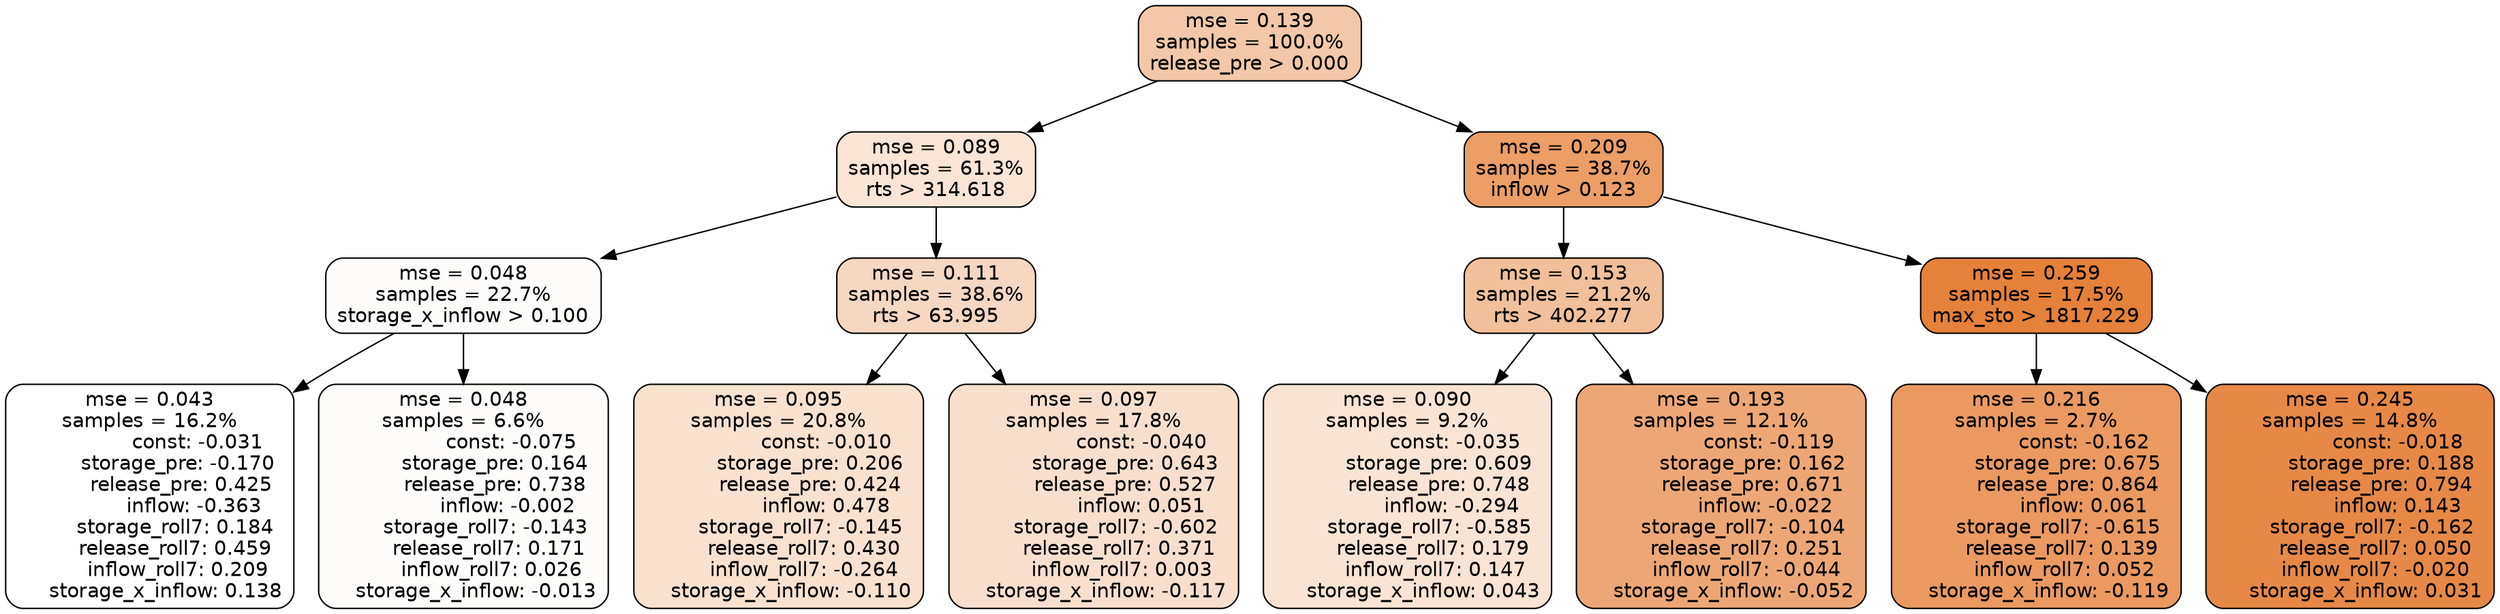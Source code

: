 digraph tree {
node [shape=rectangle, style="filled, rounded", color="black", fontname=helvetica] ;
edge [fontname=helvetica] ;
	"0" [label="mse = 0.139
samples = 100.0%
release_pre > 0.000", fillcolor="#f3c7a7"]
	"1" [label="mse = 0.089
samples = 61.3%
rts > 314.618", fillcolor="#f9e4d5"]
	"8" [label="mse = 0.209
samples = 38.7%
inflow > 0.123", fillcolor="#eb9e66"]
	"5" [label="mse = 0.048
samples = 22.7%
storage_x_inflow > 0.100", fillcolor="#fefcfb"]
	"2" [label="mse = 0.111
samples = 38.6%
rts > 63.995", fillcolor="#f6d7c1"]
	"9" [label="mse = 0.153
samples = 21.2%
rts > 402.277", fillcolor="#f1bf9a"]
	"12" [label="mse = 0.259
samples = 17.5%
max_sto > 1817.229", fillcolor="#e58139"]
	"6" [label="mse = 0.043
samples = 16.2%
               const: -0.031
         storage_pre: -0.170
          release_pre: 0.425
              inflow: -0.363
        storage_roll7: 0.184
        release_roll7: 0.459
         inflow_roll7: 0.209
     storage_x_inflow: 0.138", fillcolor="#ffffff"]
	"7" [label="mse = 0.048
samples = 6.6%
               const: -0.075
          storage_pre: 0.164
          release_pre: 0.738
              inflow: -0.002
       storage_roll7: -0.143
        release_roll7: 0.171
         inflow_roll7: 0.026
    storage_x_inflow: -0.013", fillcolor="#fefcfb"]
	"3" [label="mse = 0.095
samples = 20.8%
               const: -0.010
          storage_pre: 0.206
          release_pre: 0.424
               inflow: 0.478
       storage_roll7: -0.145
        release_roll7: 0.430
        inflow_roll7: -0.264
    storage_x_inflow: -0.110", fillcolor="#f8e1cf"]
	"4" [label="mse = 0.097
samples = 17.8%
               const: -0.040
          storage_pre: 0.643
          release_pre: 0.527
               inflow: 0.051
       storage_roll7: -0.602
        release_roll7: 0.371
         inflow_roll7: 0.003
    storage_x_inflow: -0.117", fillcolor="#f8dfcd"]
	"11" [label="mse = 0.090
samples = 9.2%
               const: -0.035
          storage_pre: 0.609
          release_pre: 0.748
              inflow: -0.294
       storage_roll7: -0.585
        release_roll7: 0.179
         inflow_roll7: 0.147
     storage_x_inflow: 0.043", fillcolor="#f9e3d4"]
	"10" [label="mse = 0.193
samples = 12.1%
               const: -0.119
          storage_pre: 0.162
          release_pre: 0.671
              inflow: -0.022
       storage_roll7: -0.104
        release_roll7: 0.251
        inflow_roll7: -0.044
    storage_x_inflow: -0.052", fillcolor="#eda776"]
	"14" [label="mse = 0.216
samples = 2.7%
               const: -0.162
          storage_pre: 0.675
          release_pre: 0.864
               inflow: 0.061
       storage_roll7: -0.615
        release_roll7: 0.139
         inflow_roll7: 0.052
    storage_x_inflow: -0.119", fillcolor="#ea9a60"]
	"13" [label="mse = 0.245
samples = 14.8%
               const: -0.018
          storage_pre: 0.188
          release_pre: 0.794
               inflow: 0.143
       storage_roll7: -0.162
        release_roll7: 0.050
        inflow_roll7: -0.020
     storage_x_inflow: 0.031", fillcolor="#e68946"]

	"0" -> "1"
	"0" -> "8"
	"1" -> "2"
	"1" -> "5"
	"8" -> "9"
	"8" -> "12"
	"5" -> "6"
	"5" -> "7"
	"2" -> "3"
	"2" -> "4"
	"9" -> "10"
	"9" -> "11"
	"12" -> "13"
	"12" -> "14"
}